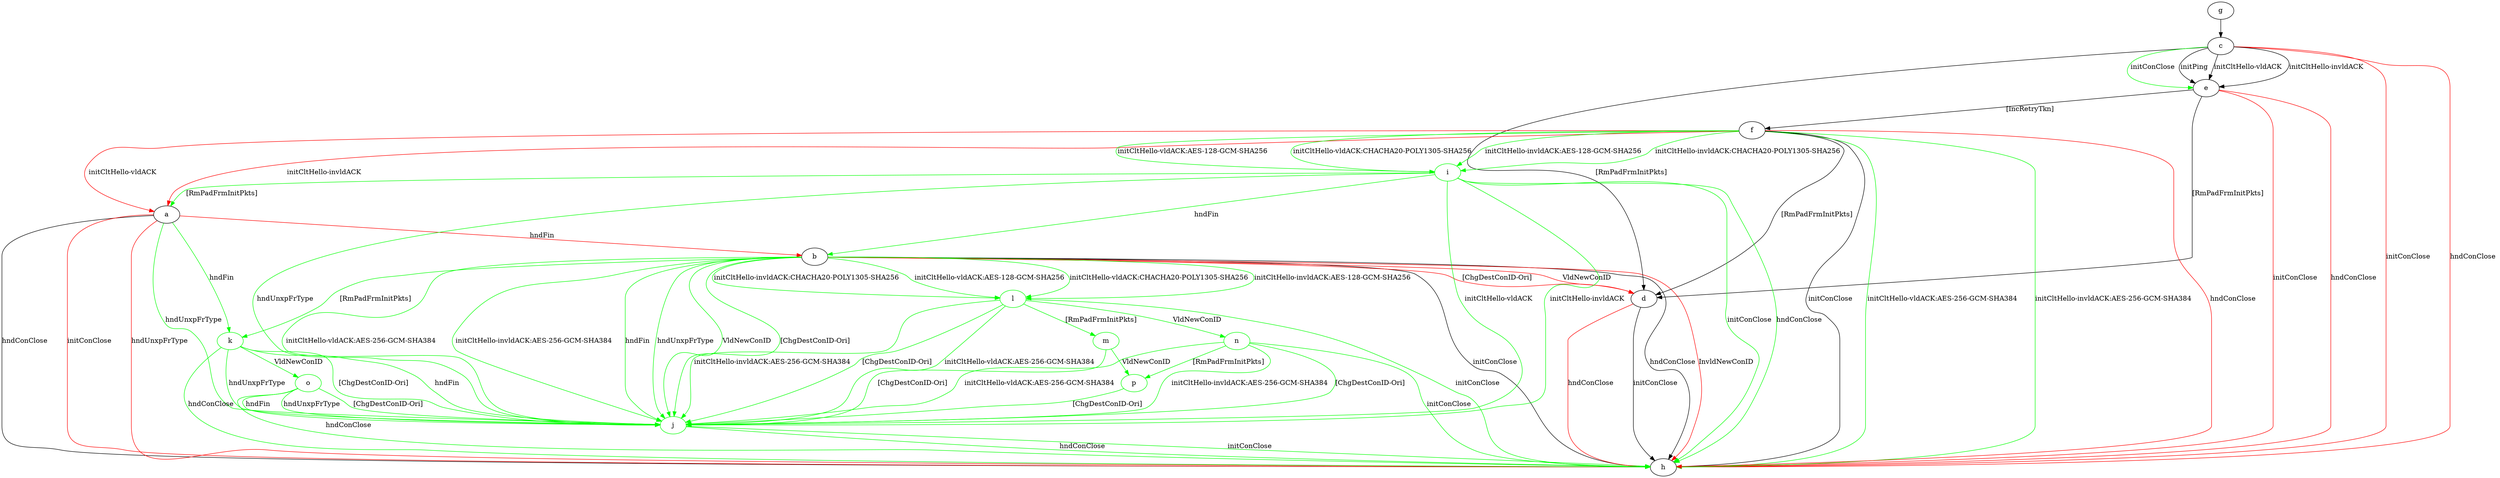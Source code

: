 digraph "" {
	a -> b	[key=0,
		color=red,
		label="hndFin "];
	a -> h	[key=0,
		label="hndConClose "];
	a -> h	[key=1,
		color=red,
		label="initConClose "];
	a -> h	[key=2,
		color=red,
		label="hndUnxpFrType "];
	j	[color=green];
	a -> j	[key=0,
		color=green,
		label="hndUnxpFrType "];
	k	[color=green];
	a -> k	[key=0,
		color=green,
		label="hndFin "];
	b -> d	[key=0,
		color=red,
		label="VldNewConID "];
	b -> d	[key=1,
		color=red,
		label="[ChgDestConID-Ori] "];
	b -> h	[key=0,
		label="initConClose "];
	b -> h	[key=1,
		label="hndConClose "];
	b -> h	[key=2,
		color=red,
		label="InvldNewConID "];
	b -> j	[key=0,
		color=green,
		label="initCltHello-vldACK:AES-256-GCM-SHA384 "];
	b -> j	[key=1,
		color=green,
		label="initCltHello-invldACK:AES-256-GCM-SHA384 "];
	b -> j	[key=2,
		color=green,
		label="hndFin "];
	b -> j	[key=3,
		color=green,
		label="hndUnxpFrType "];
	b -> j	[key=4,
		color=green,
		label="VldNewConID "];
	b -> j	[key=5,
		color=green,
		label="[ChgDestConID-Ori] "];
	b -> k	[key=0,
		color=green,
		label="[RmPadFrmInitPkts] "];
	l	[color=green];
	b -> l	[key=0,
		color=green,
		label="initCltHello-vldACK:AES-128-GCM-SHA256 "];
	b -> l	[key=1,
		color=green,
		label="initCltHello-vldACK:CHACHA20-POLY1305-SHA256 "];
	b -> l	[key=2,
		color=green,
		label="initCltHello-invldACK:AES-128-GCM-SHA256 "];
	b -> l	[key=3,
		color=green,
		label="initCltHello-invldACK:CHACHA20-POLY1305-SHA256 "];
	c -> d	[key=0,
		label="[RmPadFrmInitPkts] "];
	c -> e	[key=0,
		label="initPing "];
	c -> e	[key=1,
		label="initCltHello-vldACK "];
	c -> e	[key=2,
		label="initCltHello-invldACK "];
	c -> e	[key=3,
		color=green,
		label="initConClose "];
	c -> h	[key=0,
		color=red,
		label="initConClose "];
	c -> h	[key=1,
		color=red,
		label="hndConClose "];
	d -> h	[key=0,
		label="initConClose "];
	d -> h	[key=1,
		color=red,
		label="hndConClose "];
	e -> d	[key=0,
		label="[RmPadFrmInitPkts] "];
	e -> f	[key=0,
		label="[IncRetryTkn] "];
	e -> h	[key=0,
		color=red,
		label="initConClose "];
	e -> h	[key=1,
		color=red,
		label="hndConClose "];
	f -> a	[key=0,
		color=red,
		label="initCltHello-vldACK "];
	f -> a	[key=1,
		color=red,
		label="initCltHello-invldACK "];
	f -> d	[key=0,
		label="[RmPadFrmInitPkts] "];
	f -> h	[key=0,
		label="initConClose "];
	f -> h	[key=1,
		color=green,
		label="initCltHello-vldACK:AES-256-GCM-SHA384 "];
	f -> h	[key=2,
		color=green,
		label="initCltHello-invldACK:AES-256-GCM-SHA384 "];
	f -> h	[key=3,
		color=red,
		label="hndConClose "];
	i	[color=green];
	f -> i	[key=0,
		color=green,
		label="initCltHello-vldACK:AES-128-GCM-SHA256 "];
	f -> i	[key=1,
		color=green,
		label="initCltHello-vldACK:CHACHA20-POLY1305-SHA256 "];
	f -> i	[key=2,
		color=green,
		label="initCltHello-invldACK:AES-128-GCM-SHA256 "];
	f -> i	[key=3,
		color=green,
		label="initCltHello-invldACK:CHACHA20-POLY1305-SHA256 "];
	g -> c	[key=0];
	i -> a	[key=0,
		color=green,
		label="[RmPadFrmInitPkts] "];
	i -> b	[key=0,
		color=green,
		label="hndFin "];
	i -> h	[key=0,
		color=green,
		label="initConClose "];
	i -> h	[key=1,
		color=green,
		label="hndConClose "];
	i -> j	[key=0,
		color=green,
		label="initCltHello-vldACK "];
	i -> j	[key=1,
		color=green,
		label="initCltHello-invldACK "];
	i -> j	[key=2,
		color=green,
		label="hndUnxpFrType "];
	j -> h	[key=0,
		color=green,
		label="initConClose "];
	j -> h	[key=1,
		color=green,
		label="hndConClose "];
	k -> h	[key=0,
		color=green,
		label="hndConClose "];
	k -> j	[key=0,
		color=green,
		label="hndFin "];
	k -> j	[key=1,
		color=green,
		label="hndUnxpFrType "];
	k -> j	[key=2,
		color=green,
		label="[ChgDestConID-Ori] "];
	o	[color=green];
	k -> o	[key=0,
		color=green,
		label="VldNewConID "];
	l -> h	[key=0,
		color=green,
		label="initConClose "];
	l -> j	[key=0,
		color=green,
		label="initCltHello-vldACK:AES-256-GCM-SHA384 "];
	l -> j	[key=1,
		color=green,
		label="initCltHello-invldACK:AES-256-GCM-SHA384 "];
	l -> j	[key=2,
		color=green,
		label="[ChgDestConID-Ori] "];
	m	[color=green];
	l -> m	[key=0,
		color=green,
		label="[RmPadFrmInitPkts] "];
	n	[color=green];
	l -> n	[key=0,
		color=green,
		label="VldNewConID "];
	m -> j	[key=0,
		color=green,
		label="[ChgDestConID-Ori] "];
	p	[color=green];
	m -> p	[key=0,
		color=green,
		label="VldNewConID "];
	n -> h	[key=0,
		color=green,
		label="initConClose "];
	n -> j	[key=0,
		color=green,
		label="initCltHello-vldACK:AES-256-GCM-SHA384 "];
	n -> j	[key=1,
		color=green,
		label="initCltHello-invldACK:AES-256-GCM-SHA384 "];
	n -> j	[key=2,
		color=green,
		label="[ChgDestConID-Ori] "];
	n -> p	[key=0,
		color=green,
		label="[RmPadFrmInitPkts] "];
	o -> h	[key=0,
		color=green,
		label="hndConClose "];
	o -> j	[key=0,
		color=green,
		label="hndFin "];
	o -> j	[key=1,
		color=green,
		label="hndUnxpFrType "];
	o -> j	[key=2,
		color=green,
		label="[ChgDestConID-Ori] "];
	p -> j	[key=0,
		color=green,
		label="[ChgDestConID-Ori] "];
}

